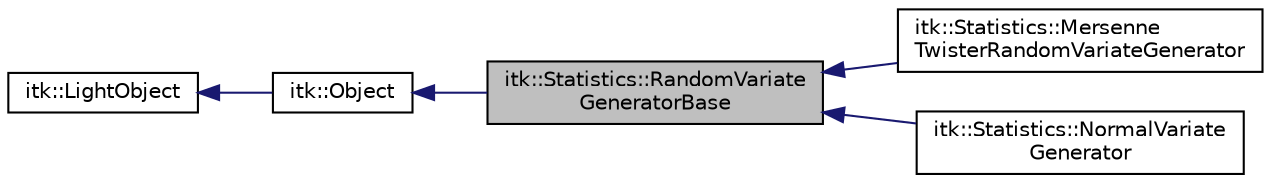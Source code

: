 digraph "itk::Statistics::RandomVariateGeneratorBase"
{
 // LATEX_PDF_SIZE
  edge [fontname="Helvetica",fontsize="10",labelfontname="Helvetica",labelfontsize="10"];
  node [fontname="Helvetica",fontsize="10",shape=record];
  rankdir="LR";
  Node1 [label="itk::Statistics::RandomVariate\lGeneratorBase",height=0.2,width=0.4,color="black", fillcolor="grey75", style="filled", fontcolor="black",tooltip="Defines common interfaces for random variate generators."];
  Node2 -> Node1 [dir="back",color="midnightblue",fontsize="10",style="solid",fontname="Helvetica"];
  Node2 [label="itk::Object",height=0.2,width=0.4,color="black", fillcolor="white", style="filled",URL="$classitk_1_1Object.html",tooltip="Base class for most ITK classes."];
  Node3 -> Node2 [dir="back",color="midnightblue",fontsize="10",style="solid",fontname="Helvetica"];
  Node3 [label="itk::LightObject",height=0.2,width=0.4,color="black", fillcolor="white", style="filled",URL="$classitk_1_1LightObject.html",tooltip="Light weight base class for most itk classes."];
  Node1 -> Node4 [dir="back",color="midnightblue",fontsize="10",style="solid",fontname="Helvetica"];
  Node4 [label="itk::Statistics::Mersenne\lTwisterRandomVariateGenerator",height=0.2,width=0.4,color="black", fillcolor="white", style="filled",URL="$classitk_1_1Statistics_1_1MersenneTwisterRandomVariateGenerator.html",tooltip="MersenneTwisterRandom random variate generator."];
  Node1 -> Node5 [dir="back",color="midnightblue",fontsize="10",style="solid",fontname="Helvetica"];
  Node5 [label="itk::Statistics::NormalVariate\lGenerator",height=0.2,width=0.4,color="black", fillcolor="white", style="filled",URL="$classitk_1_1Statistics_1_1NormalVariateGenerator.html",tooltip="Normal random variate generator."];
}
